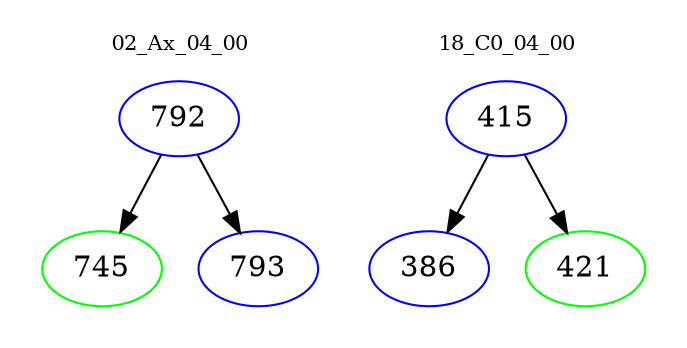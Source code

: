 digraph{
subgraph cluster_0 {
color = white
label = "02_Ax_04_00";
fontsize=10;
T0_792 [label="792", color="blue"]
T0_792 -> T0_745 [color="black"]
T0_745 [label="745", color="green"]
T0_792 -> T0_793 [color="black"]
T0_793 [label="793", color="blue"]
}
subgraph cluster_1 {
color = white
label = "18_C0_04_00";
fontsize=10;
T1_415 [label="415", color="blue"]
T1_415 -> T1_386 [color="black"]
T1_386 [label="386", color="blue"]
T1_415 -> T1_421 [color="black"]
T1_421 [label="421", color="green"]
}
}
